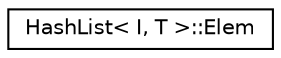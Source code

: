 digraph "Graphical Class Hierarchy"
{
  edge [fontname="Helvetica",fontsize="10",labelfontname="Helvetica",labelfontsize="10"];
  node [fontname="Helvetica",fontsize="10",shape=record];
  rankdir="LR";
  Node0 [label="HashList\< I, T \>::Elem",height=0.2,width=0.4,color="black", fillcolor="white", style="filled",URL="$structkaldi_1_1HashList_1_1Elem.html"];
}
